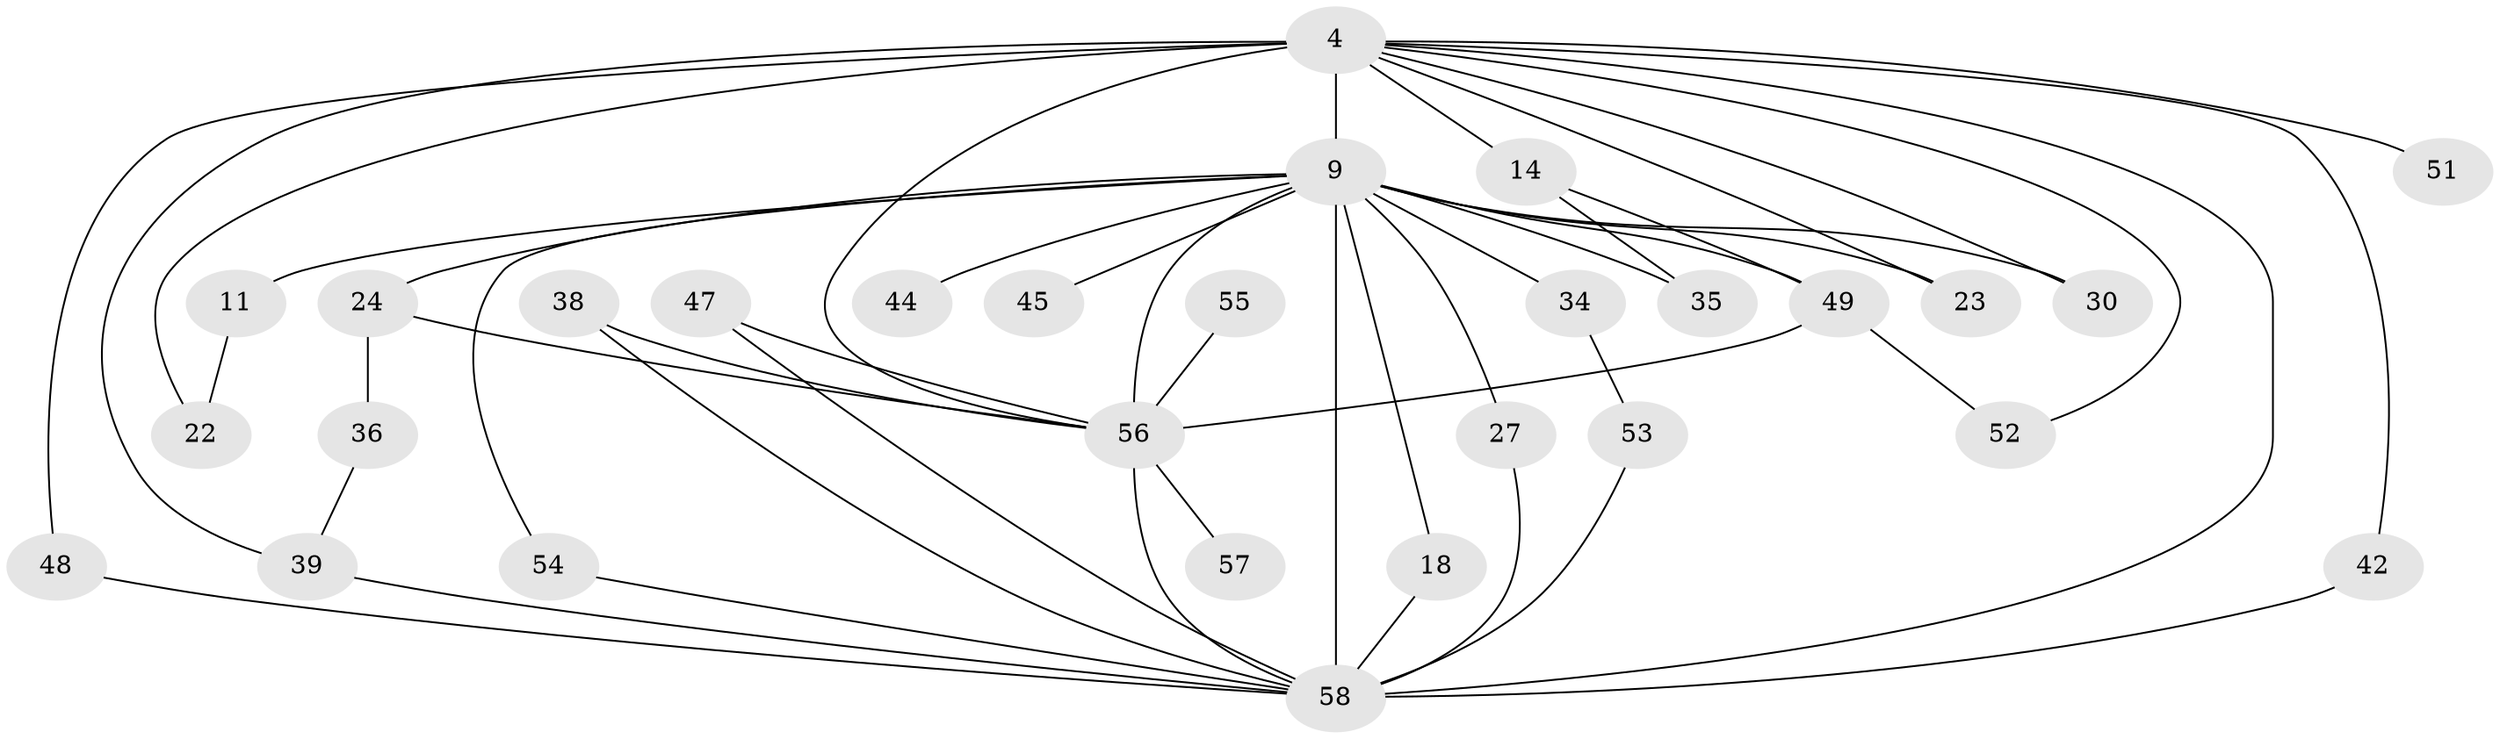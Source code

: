 // original degree distribution, {12: 0.034482758620689655, 14: 0.034482758620689655, 20: 0.017241379310344827, 18: 0.017241379310344827, 13: 0.017241379310344827, 16: 0.05172413793103448, 3: 0.08620689655172414, 5: 0.034482758620689655, 8: 0.017241379310344827, 4: 0.15517241379310345, 2: 0.5344827586206896}
// Generated by graph-tools (version 1.1) at 2025/43/03/09/25 04:43:44]
// undirected, 29 vertices, 49 edges
graph export_dot {
graph [start="1"]
  node [color=gray90,style=filled];
  4 [super="+3"];
  9 [super="+6+8"];
  11;
  14;
  18;
  22;
  23;
  24;
  27;
  30;
  34;
  35;
  36;
  38;
  39 [super="+28"];
  42;
  44;
  45;
  47;
  48;
  49 [super="+20+29"];
  51;
  52;
  53;
  54;
  55;
  56 [super="+17+32+43+50+37"];
  57;
  58 [super="+46+16+10"];
  4 -- 9 [weight=8];
  4 -- 14 [weight=2];
  4 -- 22;
  4 -- 23;
  4 -- 39 [weight=2];
  4 -- 42;
  4 -- 51 [weight=2];
  4 -- 52;
  4 -- 30;
  4 -- 48;
  4 -- 58 [weight=9];
  4 -- 56 [weight=7];
  9 -- 27;
  9 -- 44 [weight=2];
  9 -- 45 [weight=2];
  9 -- 34 [weight=2];
  9 -- 35;
  9 -- 11 [weight=2];
  9 -- 18;
  9 -- 23;
  9 -- 24 [weight=2];
  9 -- 30;
  9 -- 49 [weight=2];
  9 -- 54;
  9 -- 58 [weight=18];
  9 -- 56 [weight=5];
  11 -- 22;
  14 -- 35;
  14 -- 49;
  18 -- 58;
  24 -- 36;
  24 -- 56;
  27 -- 58;
  34 -- 53;
  36 -- 39;
  38 -- 58;
  38 -- 56;
  39 -- 58;
  42 -- 58;
  47 -- 58;
  47 -- 56;
  48 -- 58;
  49 -- 52;
  49 -- 56;
  53 -- 58;
  54 -- 58;
  55 -- 56 [weight=2];
  56 -- 58 [weight=5];
  56 -- 57 [weight=2];
}
